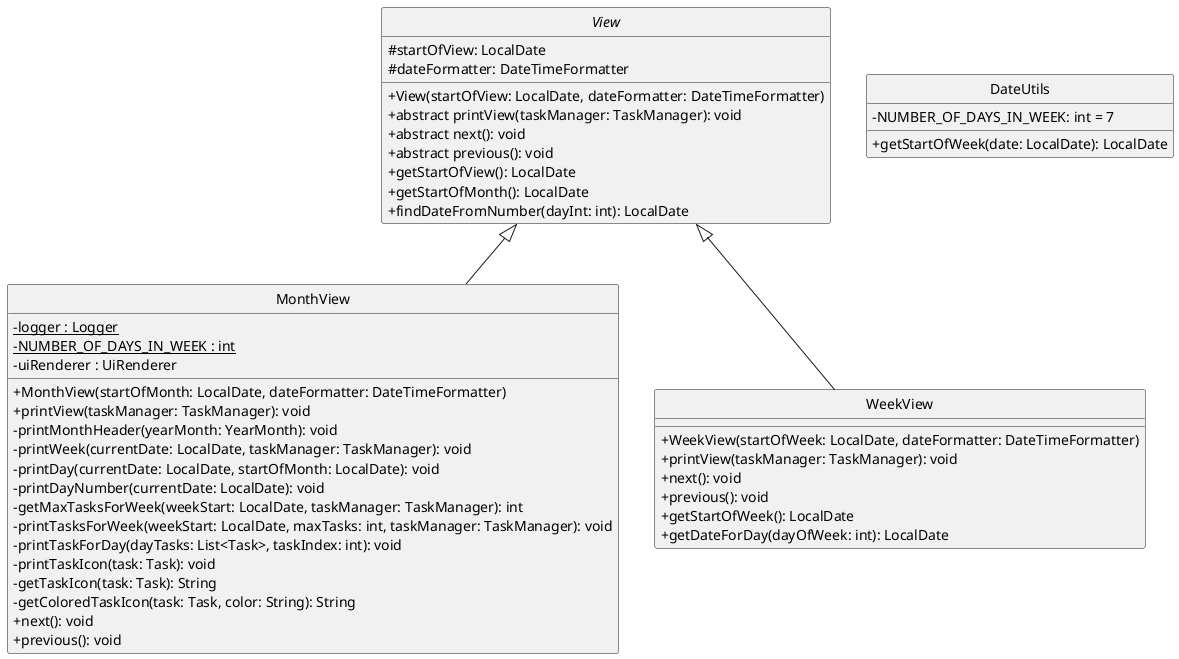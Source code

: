 @startuml

skinparam classAttributeIconSize 0



abstract class View {
    # startOfView: LocalDate
    # dateFormatter: DateTimeFormatter
    + View(startOfView: LocalDate, dateFormatter: DateTimeFormatter)
    + abstract printView(taskManager: TaskManager): void
    + abstract next(): void
    + abstract previous(): void
    + getStartOfView(): LocalDate
    + getStartOfMonth(): LocalDate
    + findDateFromNumber(dayInt: int): LocalDate
}

class MonthView extends View {
    - logger : Logger {static}
    - NUMBER_OF_DAYS_IN_WEEK : int {static}
    - uiRenderer : UiRenderer

    + MonthView(startOfMonth: LocalDate, dateFormatter: DateTimeFormatter)
    + printView(taskManager: TaskManager): void
    - printMonthHeader(yearMonth: YearMonth): void
    - printWeek(currentDate: LocalDate, taskManager: TaskManager): void
    - printDay(currentDate: LocalDate, startOfMonth: LocalDate): void
    - printDayNumber(currentDate: LocalDate): void
    - getMaxTasksForWeek(weekStart: LocalDate, taskManager: TaskManager): int
    - printTasksForWeek(weekStart: LocalDate, maxTasks: int, taskManager: TaskManager): void
    - printTaskForDay(dayTasks: List<Task>, taskIndex: int): void
    - printTaskIcon(task: Task): void
    - getTaskIcon(task: Task): String
    - getColoredTaskIcon(task: Task, color: String): String
    + next(): void
    + previous(): void
}

class WeekView extends View {
    + WeekView(startOfWeek: LocalDate, dateFormatter: DateTimeFormatter)
    + printView(taskManager: TaskManager): void
    + next(): void
    + previous(): void
    + getStartOfWeek(): LocalDate
    + getDateForDay(dayOfWeek: int): LocalDate
}

class DateUtils {
    - NUMBER_OF_DAYS_IN_WEEK: int = 7
    + getStartOfWeek(date: LocalDate): LocalDate
}



hide circle

@enduml